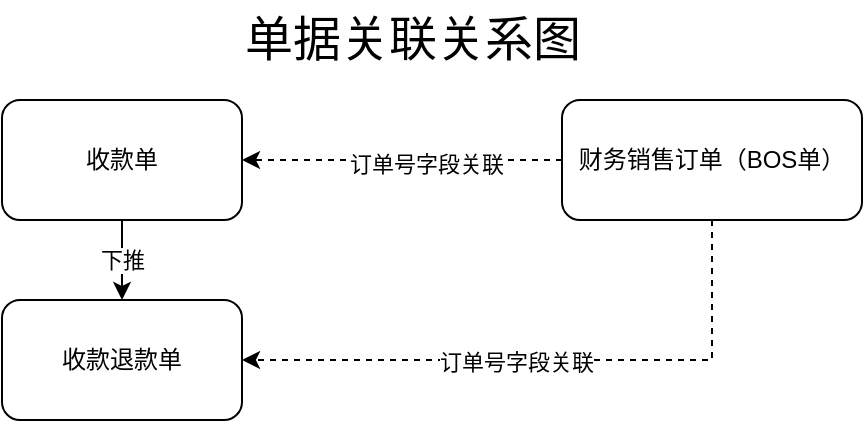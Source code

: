 <mxfile version="20.6.0" type="github" pages="2">
  <diagram id="C5RBs43oDa-KdzZeNtuy" name="单据下推管理图">
    <mxGraphModel dx="1374" dy="754" grid="1" gridSize="10" guides="1" tooltips="1" connect="1" arrows="1" fold="1" page="1" pageScale="1" pageWidth="827" pageHeight="1169" math="0" shadow="0">
      <root>
        <mxCell id="WIyWlLk6GJQsqaUBKTNV-0" />
        <mxCell id="WIyWlLk6GJQsqaUBKTNV-1" parent="WIyWlLk6GJQsqaUBKTNV-0" />
        <mxCell id="pcfdZ--9pD_N2AmGwYm8-0" style="edgeStyle=orthogonalEdgeStyle;rounded=0;orthogonalLoop=1;jettySize=auto;html=1;dashed=1;" edge="1" parent="WIyWlLk6GJQsqaUBKTNV-1" source="yGl1BQOes_U4skFVAVLt-0" target="yGl1BQOes_U4skFVAVLt-1">
          <mxGeometry relative="1" as="geometry" />
        </mxCell>
        <mxCell id="pcfdZ--9pD_N2AmGwYm8-1" value="订单号字段关联" style="edgeLabel;html=1;align=center;verticalAlign=middle;resizable=0;points=[];" vertex="1" connectable="0" parent="pcfdZ--9pD_N2AmGwYm8-0">
          <mxGeometry x="-0.153" y="2" relative="1" as="geometry">
            <mxPoint as="offset" />
          </mxGeometry>
        </mxCell>
        <mxCell id="pcfdZ--9pD_N2AmGwYm8-2" style="edgeStyle=orthogonalEdgeStyle;rounded=0;orthogonalLoop=1;jettySize=auto;html=1;entryX=1;entryY=0.5;entryDx=0;entryDy=0;dashed=1;exitX=0.5;exitY=1;exitDx=0;exitDy=0;" edge="1" parent="WIyWlLk6GJQsqaUBKTNV-1" source="yGl1BQOes_U4skFVAVLt-0" target="yGl1BQOes_U4skFVAVLt-4">
          <mxGeometry relative="1" as="geometry" />
        </mxCell>
        <mxCell id="pcfdZ--9pD_N2AmGwYm8-3" value="订单号字段关联" style="edgeLabel;html=1;align=center;verticalAlign=middle;resizable=0;points=[];" vertex="1" connectable="0" parent="pcfdZ--9pD_N2AmGwYm8-2">
          <mxGeometry x="0.104" y="1" relative="1" as="geometry">
            <mxPoint as="offset" />
          </mxGeometry>
        </mxCell>
        <mxCell id="yGl1BQOes_U4skFVAVLt-0" value="财务销售订单（BOS单）" style="rounded=1;whiteSpace=wrap;html=1;" parent="WIyWlLk6GJQsqaUBKTNV-1" vertex="1">
          <mxGeometry x="520" y="120" width="150" height="60" as="geometry" />
        </mxCell>
        <mxCell id="yGl1BQOes_U4skFVAVLt-5" value="下推" style="edgeStyle=orthogonalEdgeStyle;rounded=0;orthogonalLoop=1;jettySize=auto;html=1;" parent="WIyWlLk6GJQsqaUBKTNV-1" source="yGl1BQOes_U4skFVAVLt-1" target="yGl1BQOes_U4skFVAVLt-4" edge="1">
          <mxGeometry relative="1" as="geometry" />
        </mxCell>
        <mxCell id="yGl1BQOes_U4skFVAVLt-1" value="收款单" style="whiteSpace=wrap;html=1;rounded=1;" parent="WIyWlLk6GJQsqaUBKTNV-1" vertex="1">
          <mxGeometry x="240" y="120" width="120" height="60" as="geometry" />
        </mxCell>
        <mxCell id="yGl1BQOes_U4skFVAVLt-4" value="收款退款单" style="whiteSpace=wrap;html=1;rounded=1;" parent="WIyWlLk6GJQsqaUBKTNV-1" vertex="1">
          <mxGeometry x="240" y="220" width="120" height="60" as="geometry" />
        </mxCell>
        <mxCell id="yGl1BQOes_U4skFVAVLt-8" value="&lt;font style=&quot;font-size: 24px;&quot;&gt;单据关联关系图&lt;/font&gt;" style="text;html=1;align=center;verticalAlign=middle;resizable=0;points=[];autosize=1;strokeColor=none;fillColor=none;" parent="WIyWlLk6GJQsqaUBKTNV-1" vertex="1">
          <mxGeometry x="350" y="70" width="190" height="40" as="geometry" />
        </mxCell>
      </root>
    </mxGraphModel>
  </diagram>
  <diagram id="2T7ZI2JlLuQOsbgaRB6-" name="流程图">
    <mxGraphModel dx="1374" dy="1581" grid="1" gridSize="10" guides="1" tooltips="1" connect="1" arrows="1" fold="1" page="1" pageScale="1" pageWidth="1169" pageHeight="827" math="0" shadow="0">
      <root>
        <mxCell id="0" />
        <mxCell id="1" parent="0" />
        <mxCell id="9b_se9P58y_OY4IH3XjW-3" style="edgeStyle=orthogonalEdgeStyle;rounded=0;orthogonalLoop=1;jettySize=auto;html=1;" edge="1" parent="1" source="9b_se9P58y_OY4IH3XjW-1" target="9b_se9P58y_OY4IH3XjW-2">
          <mxGeometry relative="1" as="geometry" />
        </mxCell>
        <mxCell id="9b_se9P58y_OY4IH3XjW-1" value="正向" style="ellipse;whiteSpace=wrap;html=1;aspect=fixed;" vertex="1" parent="1">
          <mxGeometry x="560" width="40" height="40" as="geometry" />
        </mxCell>
        <mxCell id="9b_se9P58y_OY4IH3XjW-5" value="" style="edgeStyle=orthogonalEdgeStyle;rounded=0;orthogonalLoop=1;jettySize=auto;html=1;" edge="1" parent="1" source="9b_se9P58y_OY4IH3XjW-2" target="9b_se9P58y_OY4IH3XjW-4">
          <mxGeometry relative="1" as="geometry" />
        </mxCell>
        <mxCell id="9b_se9P58y_OY4IH3XjW-2" value="OA：创建订单" style="rounded=1;whiteSpace=wrap;html=1;" vertex="1" parent="1">
          <mxGeometry x="520" y="60" width="120" height="40" as="geometry" />
        </mxCell>
        <mxCell id="9b_se9P58y_OY4IH3XjW-7" value="" style="edgeStyle=orthogonalEdgeStyle;rounded=0;orthogonalLoop=1;jettySize=auto;html=1;" edge="1" parent="1" source="9b_se9P58y_OY4IH3XjW-4" target="9b_se9P58y_OY4IH3XjW-6">
          <mxGeometry relative="1" as="geometry" />
        </mxCell>
        <mxCell id="9b_se9P58y_OY4IH3XjW-9" value="" style="rounded=0;orthogonalLoop=1;jettySize=auto;html=1;entryX=1;entryY=0.5;entryDx=0;entryDy=0;exitX=0;exitY=0;exitDx=0;exitDy=0;" edge="1" parent="1" source="9b_se9P58y_OY4IH3XjW-4" target="9b_se9P58y_OY4IH3XjW-8">
          <mxGeometry relative="1" as="geometry" />
        </mxCell>
        <mxCell id="9b_se9P58y_OY4IH3XjW-4" value="OA：订单收款" style="whiteSpace=wrap;html=1;rounded=1;" vertex="1" parent="1">
          <mxGeometry x="520" y="140" width="120" height="40" as="geometry" />
        </mxCell>
        <mxCell id="9b_se9P58y_OY4IH3XjW-19" value="" style="edgeStyle=orthogonalEdgeStyle;rounded=0;orthogonalLoop=1;jettySize=auto;html=1;" edge="1" parent="1" source="9b_se9P58y_OY4IH3XjW-6" target="9b_se9P58y_OY4IH3XjW-18">
          <mxGeometry relative="1" as="geometry" />
        </mxCell>
        <mxCell id="9b_se9P58y_OY4IH3XjW-6" value="OA：订单提交" style="whiteSpace=wrap;html=1;rounded=1;" vertex="1" parent="1">
          <mxGeometry x="520" y="220" width="120" height="40" as="geometry" />
        </mxCell>
        <mxCell id="9b_se9P58y_OY4IH3XjW-12" value="" style="edgeStyle=orthogonalEdgeStyle;rounded=0;orthogonalLoop=1;jettySize=auto;html=1;" edge="1" parent="1" source="9b_se9P58y_OY4IH3XjW-8" target="9b_se9P58y_OY4IH3XjW-11">
          <mxGeometry relative="1" as="geometry" />
        </mxCell>
        <mxCell id="9b_se9P58y_OY4IH3XjW-8" value="ERP：收款单" style="whiteSpace=wrap;html=1;rounded=1;" vertex="1" parent="1">
          <mxGeometry x="350" y="80" width="120" height="40" as="geometry" />
        </mxCell>
        <mxCell id="9b_se9P58y_OY4IH3XjW-13" style="edgeStyle=orthogonalEdgeStyle;rounded=0;orthogonalLoop=1;jettySize=auto;html=1;entryX=0.25;entryY=1;entryDx=0;entryDy=0;exitX=0.5;exitY=1;exitDx=0;exitDy=0;" edge="1" parent="1" source="9b_se9P58y_OY4IH3XjW-11" target="9b_se9P58y_OY4IH3XjW-4">
          <mxGeometry relative="1" as="geometry" />
        </mxCell>
        <mxCell id="9b_se9P58y_OY4IH3XjW-11" value="ERP：销售出库单&lt;br&gt;（锁库存）" style="whiteSpace=wrap;html=1;rounded=1;" vertex="1" parent="1">
          <mxGeometry x="350" y="140" width="120" height="40" as="geometry" />
        </mxCell>
        <mxCell id="9b_se9P58y_OY4IH3XjW-17" value="" style="edgeStyle=orthogonalEdgeStyle;rounded=0;orthogonalLoop=1;jettySize=auto;html=1;" edge="1" parent="1" source="9b_se9P58y_OY4IH3XjW-14" target="9b_se9P58y_OY4IH3XjW-16">
          <mxGeometry relative="1" as="geometry" />
        </mxCell>
        <mxCell id="9b_se9P58y_OY4IH3XjW-14" value="ERP：创建财务销售订单并审批" style="whiteSpace=wrap;html=1;rounded=1;" vertex="1" parent="1">
          <mxGeometry x="520" y="380" width="120" height="40" as="geometry" />
        </mxCell>
        <mxCell id="9b_se9P58y_OY4IH3XjW-22" value="" style="edgeStyle=orthogonalEdgeStyle;rounded=0;orthogonalLoop=1;jettySize=auto;html=1;" edge="1" parent="1" source="9b_se9P58y_OY4IH3XjW-16" target="9b_se9P58y_OY4IH3XjW-21">
          <mxGeometry relative="1" as="geometry" />
        </mxCell>
        <mxCell id="9b_se9P58y_OY4IH3XjW-16" value="ERP：订单出库" style="whiteSpace=wrap;html=1;rounded=1;" vertex="1" parent="1">
          <mxGeometry x="520" y="460" width="120" height="40" as="geometry" />
        </mxCell>
        <mxCell id="9b_se9P58y_OY4IH3XjW-20" style="edgeStyle=orthogonalEdgeStyle;rounded=0;orthogonalLoop=1;jettySize=auto;html=1;" edge="1" parent="1" source="9b_se9P58y_OY4IH3XjW-18" target="9b_se9P58y_OY4IH3XjW-14">
          <mxGeometry relative="1" as="geometry" />
        </mxCell>
        <mxCell id="9b_se9P58y_OY4IH3XjW-18" value="OA：计算货款" style="whiteSpace=wrap;html=1;rounded=1;" vertex="1" parent="1">
          <mxGeometry x="520" y="300" width="120" height="40" as="geometry" />
        </mxCell>
        <mxCell id="9b_se9P58y_OY4IH3XjW-25" value="" style="edgeStyle=orthogonalEdgeStyle;rounded=0;orthogonalLoop=1;jettySize=auto;html=1;" edge="1" parent="1" source="9b_se9P58y_OY4IH3XjW-21" target="9b_se9P58y_OY4IH3XjW-24">
          <mxGeometry relative="1" as="geometry" />
        </mxCell>
        <mxCell id="9b_se9P58y_OY4IH3XjW-21" value="OA：订单发货" style="whiteSpace=wrap;html=1;rounded=1;" vertex="1" parent="1">
          <mxGeometry x="520" y="540" width="120" height="40" as="geometry" />
        </mxCell>
        <mxCell id="9b_se9P58y_OY4IH3XjW-27" style="edgeStyle=orthogonalEdgeStyle;rounded=0;orthogonalLoop=1;jettySize=auto;html=1;" edge="1" parent="1" source="9b_se9P58y_OY4IH3XjW-24" target="9b_se9P58y_OY4IH3XjW-26">
          <mxGeometry relative="1" as="geometry" />
        </mxCell>
        <mxCell id="9b_se9P58y_OY4IH3XjW-24" value="OA：快递回调订单签收" style="whiteSpace=wrap;html=1;rounded=1;" vertex="1" parent="1">
          <mxGeometry x="520" y="620" width="120" height="40" as="geometry" />
        </mxCell>
        <mxCell id="9b_se9P58y_OY4IH3XjW-26" value="" style="ellipse;whiteSpace=wrap;html=1;aspect=fixed;" vertex="1" parent="1">
          <mxGeometry x="560" y="680" width="40" height="40" as="geometry" />
        </mxCell>
        <mxCell id="9b_se9P58y_OY4IH3XjW-31" value="" style="edgeStyle=orthogonalEdgeStyle;rounded=0;orthogonalLoop=1;jettySize=auto;html=1;" edge="1" parent="1" source="9b_se9P58y_OY4IH3XjW-28" target="9b_se9P58y_OY4IH3XjW-30">
          <mxGeometry relative="1" as="geometry" />
        </mxCell>
        <mxCell id="9b_se9P58y_OY4IH3XjW-28" value="退款" style="ellipse;whiteSpace=wrap;html=1;aspect=fixed;" vertex="1" parent="1">
          <mxGeometry x="760" width="40" height="40" as="geometry" />
        </mxCell>
        <mxCell id="9b_se9P58y_OY4IH3XjW-34" value="" style="edgeStyle=orthogonalEdgeStyle;rounded=0;orthogonalLoop=1;jettySize=auto;html=1;" edge="1" parent="1" source="9b_se9P58y_OY4IH3XjW-30" target="9b_se9P58y_OY4IH3XjW-33">
          <mxGeometry relative="1" as="geometry" />
        </mxCell>
        <mxCell id="9b_se9P58y_OY4IH3XjW-30" value="OA：订单退款" style="rounded=1;whiteSpace=wrap;html=1;" vertex="1" parent="1">
          <mxGeometry x="720" y="60" width="120" height="40" as="geometry" />
        </mxCell>
        <mxCell id="9b_se9P58y_OY4IH3XjW-36" value="" style="edgeStyle=orthogonalEdgeStyle;rounded=0;orthogonalLoop=1;jettySize=auto;html=1;" edge="1" parent="1" source="9b_se9P58y_OY4IH3XjW-33" target="9b_se9P58y_OY4IH3XjW-35">
          <mxGeometry relative="1" as="geometry" />
        </mxCell>
        <mxCell id="9b_se9P58y_OY4IH3XjW-33" value="OA：找到付款单" style="whiteSpace=wrap;html=1;rounded=1;" vertex="1" parent="1">
          <mxGeometry x="720" y="140" width="120" height="40" as="geometry" />
        </mxCell>
        <mxCell id="9b_se9P58y_OY4IH3XjW-38" value="" style="edgeStyle=orthogonalEdgeStyle;rounded=0;orthogonalLoop=1;jettySize=auto;html=1;" edge="1" parent="1" source="9b_se9P58y_OY4IH3XjW-35" target="9b_se9P58y_OY4IH3XjW-37">
          <mxGeometry relative="1" as="geometry" />
        </mxCell>
        <mxCell id="9b_se9P58y_OY4IH3XjW-35" value="OA：调用接口执行退款" style="whiteSpace=wrap;html=1;rounded=1;" vertex="1" parent="1">
          <mxGeometry x="720" y="220" width="120" height="40" as="geometry" />
        </mxCell>
        <mxCell id="9b_se9P58y_OY4IH3XjW-39" style="edgeStyle=orthogonalEdgeStyle;rounded=0;orthogonalLoop=1;jettySize=auto;html=1;entryX=1;entryY=0.5;entryDx=0;entryDy=0;exitX=1;exitY=0.5;exitDx=0;exitDy=0;" edge="1" parent="1" source="9b_se9P58y_OY4IH3XjW-37" target="9b_se9P58y_OY4IH3XjW-33">
          <mxGeometry relative="1" as="geometry">
            <Array as="points">
              <mxPoint x="870" y="320" />
              <mxPoint x="870" y="160" />
            </Array>
          </mxGeometry>
        </mxCell>
        <mxCell id="9b_se9P58y_OY4IH3XjW-41" value="" style="edgeStyle=orthogonalEdgeStyle;rounded=0;orthogonalLoop=1;jettySize=auto;html=1;" edge="1" parent="1" source="9b_se9P58y_OY4IH3XjW-37" target="9b_se9P58y_OY4IH3XjW-40">
          <mxGeometry relative="1" as="geometry" />
        </mxCell>
        <mxCell id="9b_se9P58y_OY4IH3XjW-37" value="ERP：从收款单下推收款退款单" style="whiteSpace=wrap;html=1;rounded=1;" vertex="1" parent="1">
          <mxGeometry x="720" y="300" width="120" height="40" as="geometry" />
        </mxCell>
        <mxCell id="9b_se9P58y_OY4IH3XjW-43" value="" style="edgeStyle=orthogonalEdgeStyle;rounded=0;orthogonalLoop=1;jettySize=auto;html=1;" edge="1" parent="1" source="9b_se9P58y_OY4IH3XjW-40" target="9b_se9P58y_OY4IH3XjW-42">
          <mxGeometry relative="1" as="geometry" />
        </mxCell>
        <mxCell id="9b_se9P58y_OY4IH3XjW-40" value="OA：订单变为已取消" style="rounded=1;whiteSpace=wrap;html=1;" vertex="1" parent="1">
          <mxGeometry x="720" y="380" width="120" height="40" as="geometry" />
        </mxCell>
        <mxCell id="9b_se9P58y_OY4IH3XjW-44" style="edgeStyle=orthogonalEdgeStyle;rounded=0;orthogonalLoop=1;jettySize=auto;html=1;entryX=1;entryY=0.5;entryDx=0;entryDy=0;exitX=1;exitY=0.25;exitDx=0;exitDy=0;" edge="1" parent="1" source="9b_se9P58y_OY4IH3XjW-42" target="9b_se9P58y_OY4IH3XjW-30">
          <mxGeometry relative="1" as="geometry">
            <Array as="points">
              <mxPoint x="930" y="470" />
              <mxPoint x="930" y="80" />
            </Array>
          </mxGeometry>
        </mxCell>
        <mxCell id="9b_se9P58y_OY4IH3XjW-46" style="edgeStyle=orthogonalEdgeStyle;rounded=0;orthogonalLoop=1;jettySize=auto;html=1;" edge="1" parent="1" source="9b_se9P58y_OY4IH3XjW-42" target="9b_se9P58y_OY4IH3XjW-45">
          <mxGeometry relative="1" as="geometry" />
        </mxCell>
        <mxCell id="9b_se9P58y_OY4IH3XjW-42" value="OA：业绩减去取消部分" style="whiteSpace=wrap;html=1;rounded=1;" vertex="1" parent="1">
          <mxGeometry x="720" y="460" width="120" height="40" as="geometry" />
        </mxCell>
        <mxCell id="9b_se9P58y_OY4IH3XjW-45" value="" style="ellipse;whiteSpace=wrap;html=1;aspect=fixed;" vertex="1" parent="1">
          <mxGeometry x="760" y="520" width="40" height="40" as="geometry" />
        </mxCell>
        <mxCell id="woOo1PCr8QqZfcK_CN4o-1" value="&lt;font style=&quot;font-size: 24px;&quot;&gt;OA to Erp单据流转&lt;/font&gt;" style="text;html=1;align=center;verticalAlign=middle;resizable=0;points=[];autosize=1;strokeColor=none;fillColor=none;" vertex="1" parent="1">
          <mxGeometry x="570" y="-60" width="220" height="40" as="geometry" />
        </mxCell>
      </root>
    </mxGraphModel>
  </diagram>
</mxfile>
